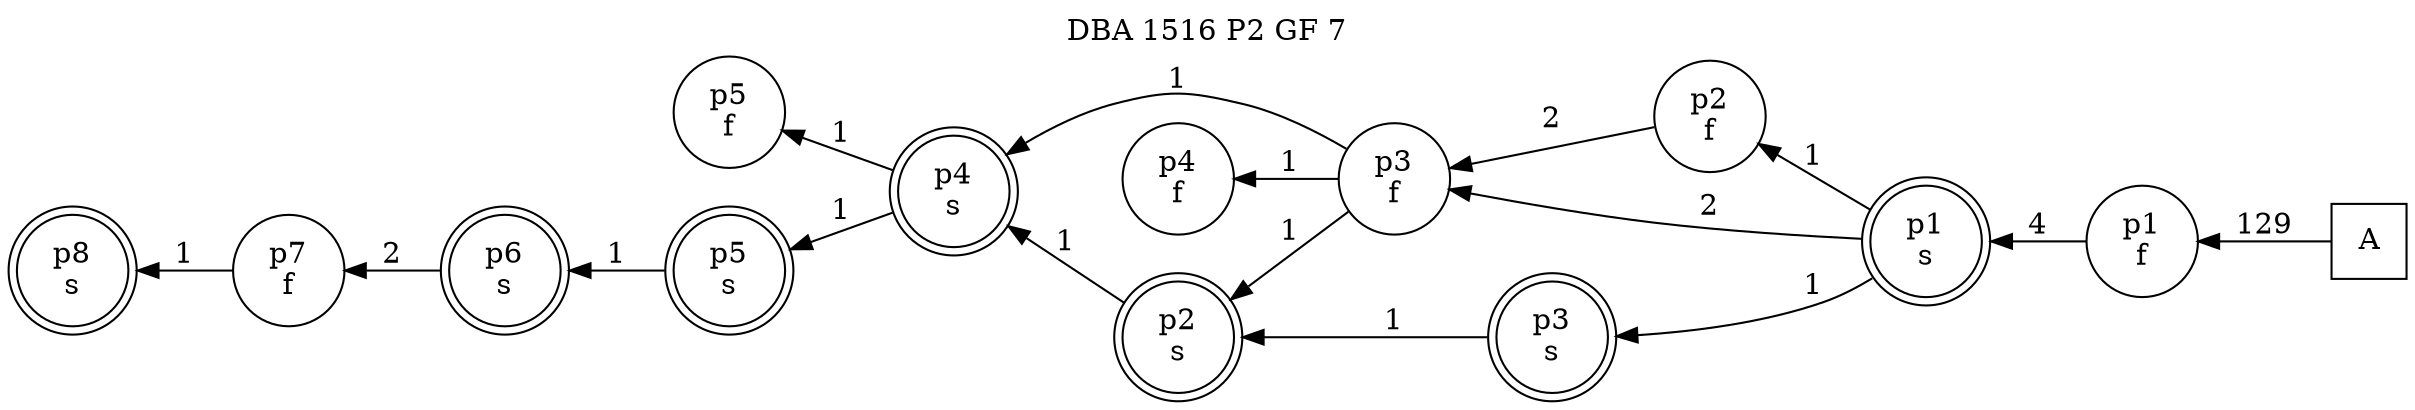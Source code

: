 digraph DBA_1516_P2_GF_7_GOOD {
labelloc="tl"
label= " DBA 1516 P2 GF 7 "
rankdir="RL";
"A" [shape="square" label="A"]
"p1_f" [shape="circle" label="p1
f"]
"p1_s" [shape="doublecircle" label="p1
s"]
"p2_f" [shape="circle" label="p2
f"]
"p3_f" [shape="circle" label="p3
f"]
"p4_f" [shape="circle" label="p4
f"]
"p2_s" [shape="doublecircle" label="p2
s"]
"p4_s" [shape="doublecircle" label="p4
s"]
"p5_f" [shape="circle" label="p5
f"]
"p3_s" [shape="doublecircle" label="p3
s"]
"p5_s" [shape="doublecircle" label="p5
s"]
"p6_s" [shape="doublecircle" label="p6
s"]
"p7_f" [shape="circle" label="p7
f"]
"p8_s" [shape="doublecircle" label="p8
s"]
"A" -> "p1_f" [ label=129]
"p1_f" -> "p1_s" [ label=4]
"p1_s" -> "p2_f" [ label=1]
"p1_s" -> "p3_f" [ label=2]
"p1_s" -> "p3_s" [ label=1]
"p2_f" -> "p3_f" [ label=2]
"p3_f" -> "p4_f" [ label=1]
"p3_f" -> "p2_s" [ label=1]
"p3_f" -> "p4_s" [ label=1]
"p2_s" -> "p4_s" [ label=1]
"p4_s" -> "p5_f" [ label=1]
"p4_s" -> "p5_s" [ label=1]
"p3_s" -> "p2_s" [ label=1]
"p5_s" -> "p6_s" [ label=1]
"p6_s" -> "p7_f" [ label=2]
"p7_f" -> "p8_s" [ label=1]
}
